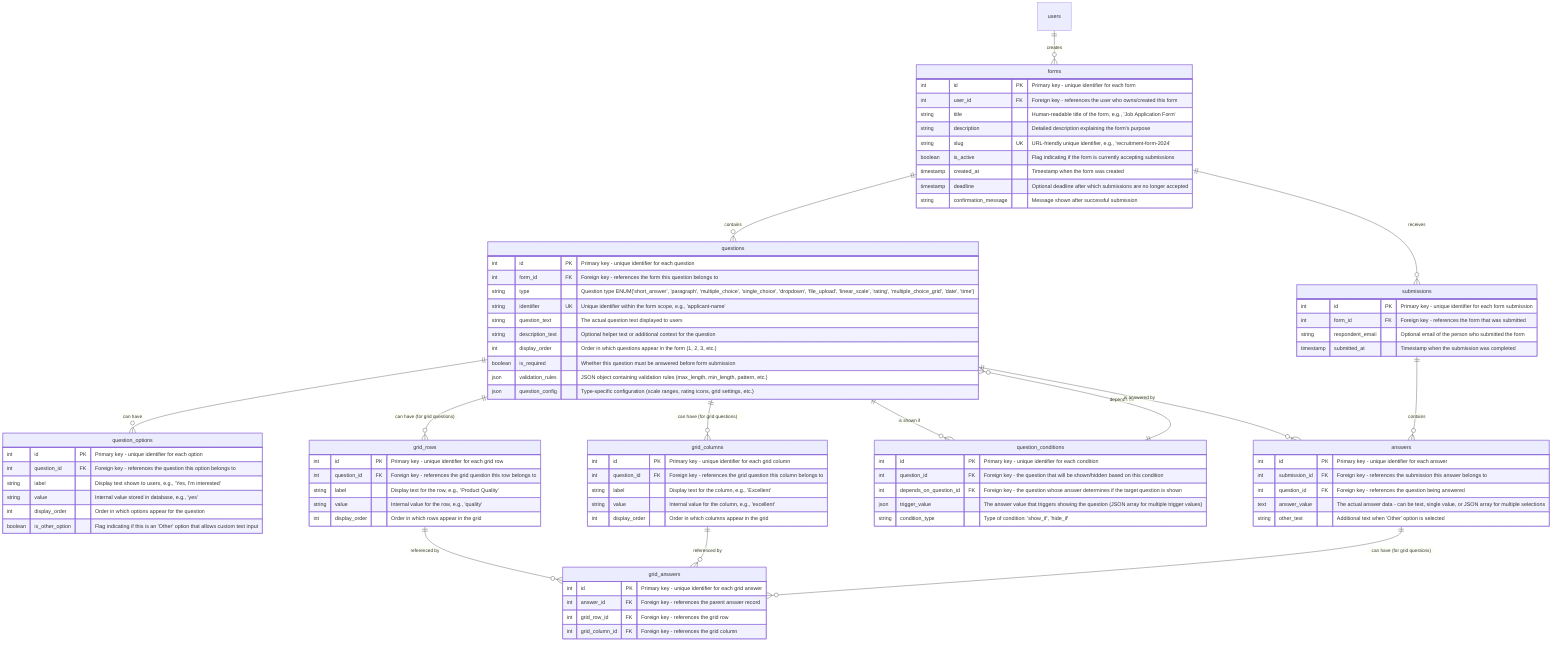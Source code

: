 erDiagram
    forms {
        int id PK "Primary key - unique identifier for each form"
        int user_id FK "Foreign key - references the user who owns/created this form"
        string title "Human-readable title of the form, e.g., 'Job Application Form'"
        string description "Detailed description explaining the form's purpose"
        string slug UK "URL-friendly unique identifier, e.g., 'recruitment-form-2024'"
        boolean is_active "Flag indicating if the form is currently accepting submissions"
        timestamp created_at "Timestamp when the form was created"
        timestamp deadline "Optional deadline after which submissions are no longer accepted"
        string confirmation_message "Message shown after successful submission"
    }

    questions {
        int id PK "Primary key - unique identifier for each question"
        int form_id FK "Foreign key - references the form this question belongs to"
        string type "Question type ENUM('short_answer', 'paragraph', 'multiple_choice', 'single_choice', 'dropdown', 'file_upload', 'linear_scale', 'rating', 'multiple_choice_grid', 'date', 'time')"
        string identifier UK "Unique identifier within the form scope, e.g., 'applicant-name'"
        string question_text "The actual question text displayed to users"
        string description_text "Optional helper text or additional context for the question"
        int display_order "Order in which questions appear in the form (1, 2, 3, etc.)"
        boolean is_required "Whether this question must be answered before form submission"
        json validation_rules "JSON object containing validation rules (max_length, min_length, pattern, etc.)"
        json question_config "Type-specific configuration (scale ranges, rating icons, grid settings, etc.)"
    }

    question_options {
        int id PK "Primary key - unique identifier for each option"
        int question_id FK "Foreign key - references the question this option belongs to"
        string label "Display text shown to users, e.g., 'Yes, I'm interested'"
        string value "Internal value stored in database, e.g., 'yes'"
        int display_order "Order in which options appear for the question"
        boolean is_other_option "Flag indicating if this is an 'Other' option that allows custom text input"
    }

    grid_rows {
        int id PK "Primary key - unique identifier for each grid row"
        int question_id FK "Foreign key - references the grid question this row belongs to"
        string label "Display text for the row, e.g., 'Product Quality'"
        string value "Internal value for the row, e.g., 'quality'"
        int display_order "Order in which rows appear in the grid"
    }

    grid_columns {
        int id PK "Primary key - unique identifier for each grid column"
        int question_id FK "Foreign key - references the grid question this column belongs to"
        string label "Display text for the column, e.g., 'Excellent'"
        string value "Internal value for the column, e.g., 'excellent'"
        int display_order "Order in which columns appear in the grid"
    }

    question_conditions {
        int id PK "Primary key - unique identifier for each condition"
        int question_id FK "Foreign key - the question that will be shown/hidden based on this condition"
        int depends_on_question_id FK "Foreign key - the question whose answer determines if the target question is shown"
        json trigger_value "The answer value that triggers showing the question (JSON array for multiple trigger values)"
        string condition_type "Type of condition: 'show_if', 'hide_if'"
    }

    submissions {
        int id PK "Primary key - unique identifier for each form submission"
        int form_id FK "Foreign key - references the form that was submitted"
        string respondent_email "Optional email of the person who submitted the form"
        timestamp submitted_at "Timestamp when the submission was completed"
    }

    answers {
        int id PK "Primary key - unique identifier for each answer"
        int submission_id FK "Foreign key - references the submission this answer belongs to"
        int question_id FK "Foreign key - references the question being answered"
        text answer_value "The actual answer data - can be text, single value, or JSON array for multiple selections"
        string other_text "Additional text when 'Other' option is selected"
    }

    grid_answers {
        int id PK "Primary key - unique identifier for each grid answer"
        int answer_id FK "Foreign key - references the parent answer record"
        int grid_row_id FK "Foreign key - references the grid row"
        int grid_column_id FK "Foreign key - references the grid column"
    }

    %% Relationships
    users ||--o{ forms : "creates"
    forms ||--o{ questions : "contains"
    forms ||--o{ submissions : "receives"
    questions ||--o{ question_options : "can have"
    questions ||--o{ grid_rows : "can have (for grid questions)"
    questions ||--o{ grid_columns : "can have (for grid questions)"
    questions ||--o{ question_conditions : "is shown if"
    questions }o--|| question_conditions : "depends on"
    submissions ||--o{ answers : "contains"
    questions ||--o{ answers : "is answered by"
    answers ||--o{ grid_answers : "can have (for grid questions)"
    grid_rows ||--o{ grid_answers : "referenced by"
    grid_columns ||--o{ grid_answers : "referenced by"